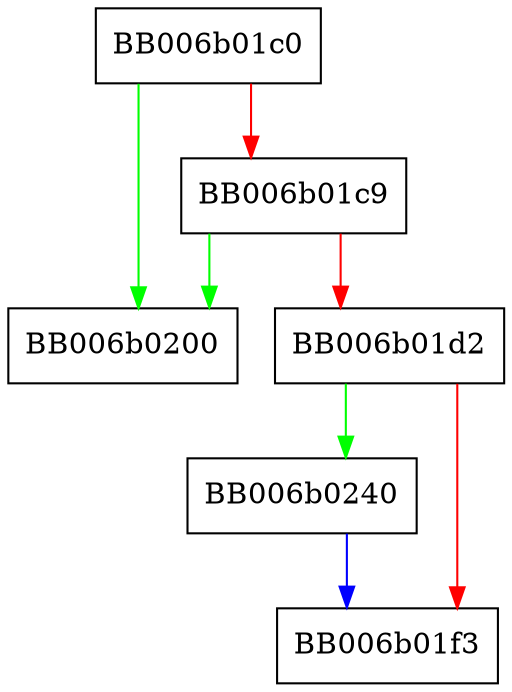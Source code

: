digraph ecx_pki_priv_to_der {
  node [shape="box"];
  graph [splines=ortho];
  BB006b01c0 -> BB006b0200 [color="green"];
  BB006b01c0 -> BB006b01c9 [color="red"];
  BB006b01c9 -> BB006b0200 [color="green"];
  BB006b01c9 -> BB006b01d2 [color="red"];
  BB006b01d2 -> BB006b0240 [color="green"];
  BB006b01d2 -> BB006b01f3 [color="red"];
  BB006b0240 -> BB006b01f3 [color="blue"];
}